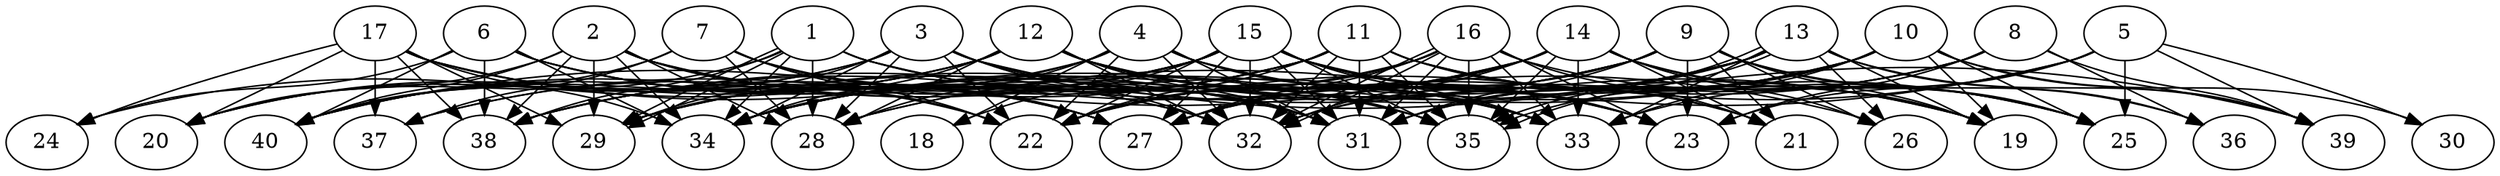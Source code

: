 // DAG (tier=3-complex, mode=data, n=40, ccr=0.533, fat=0.761, density=0.719, regular=0.214, jump=0.203, mindata=4194304, maxdata=33554432)
// DAG automatically generated by daggen at Sun Aug 24 16:33:35 2025
// /home/ermia/Project/Environments/daggen/bin/daggen --dot --ccr 0.533 --fat 0.761 --regular 0.214 --density 0.719 --jump 0.203 --mindata 4194304 --maxdata 33554432 -n 40 
digraph G {
  1 [size="123494735231382768", alpha="0.04", expect_size="61747367615691384"]
  1 -> 20 [size ="3492372260323328"]
  1 -> 26 [size ="3492372260323328"]
  1 -> 28 [size ="3492372260323328"]
  1 -> 29 [size ="3492372260323328"]
  1 -> 29 [size ="3492372260323328"]
  1 -> 33 [size ="3492372260323328"]
  1 -> 34 [size ="3492372260323328"]
  1 -> 35 [size ="3492372260323328"]
  1 -> 38 [size ="3492372260323328"]
  2 [size="4367404832504050", alpha="0.11", expect_size="2183702416252025"]
  2 -> 20 [size ="451941289164800"]
  2 -> 22 [size ="451941289164800"]
  2 -> 27 [size ="451941289164800"]
  2 -> 28 [size ="451941289164800"]
  2 -> 29 [size ="451941289164800"]
  2 -> 32 [size ="451941289164800"]
  2 -> 33 [size ="451941289164800"]
  2 -> 34 [size ="451941289164800"]
  2 -> 38 [size ="451941289164800"]
  2 -> 40 [size ="451941289164800"]
  3 [size="2681929606896149331968", alpha="0.02", expect_size="1340964803448074665984"]
  3 -> 20 [size ="1544264081211392"]
  3 -> 22 [size ="1544264081211392"]
  3 -> 23 [size ="1544264081211392"]
  3 -> 28 [size ="1544264081211392"]
  3 -> 29 [size ="1544264081211392"]
  3 -> 31 [size ="1544264081211392"]
  3 -> 32 [size ="1544264081211392"]
  3 -> 34 [size ="1544264081211392"]
  3 -> 39 [size ="1544264081211392"]
  3 -> 40 [size ="1544264081211392"]
  4 [size="152134766573075232", alpha="0.13", expect_size="76067383286537616"]
  4 -> 18 [size ="4842312861483008"]
  4 -> 19 [size ="4842312861483008"]
  4 -> 22 [size ="4842312861483008"]
  4 -> 23 [size ="4842312861483008"]
  4 -> 28 [size ="4842312861483008"]
  4 -> 29 [size ="4842312861483008"]
  4 -> 31 [size ="4842312861483008"]
  4 -> 32 [size ="4842312861483008"]
  4 -> 33 [size ="4842312861483008"]
  4 -> 40 [size ="4842312861483008"]
  5 [size="66123054673105472", alpha="0.16", expect_size="33061527336552736"]
  5 -> 22 [size ="2127665360273408"]
  5 -> 23 [size ="2127665360273408"]
  5 -> 25 [size ="2127665360273408"]
  5 -> 28 [size ="2127665360273408"]
  5 -> 30 [size ="2127665360273408"]
  5 -> 33 [size ="2127665360273408"]
  5 -> 39 [size ="2127665360273408"]
  6 [size="117567752392607984", alpha="0.07", expect_size="58783876196303992"]
  6 -> 24 [size ="2490350383923200"]
  6 -> 27 [size ="2490350383923200"]
  6 -> 31 [size ="2490350383923200"]
  6 -> 32 [size ="2490350383923200"]
  6 -> 34 [size ="2490350383923200"]
  6 -> 38 [size ="2490350383923200"]
  6 -> 40 [size ="2490350383923200"]
  7 [size="7347366002000134144000", alpha="0.06", expect_size="3673683001000067072000"]
  7 -> 22 [size ="3023507868876800"]
  7 -> 27 [size ="3023507868876800"]
  7 -> 28 [size ="3023507868876800"]
  7 -> 31 [size ="3023507868876800"]
  7 -> 37 [size ="3023507868876800"]
  7 -> 40 [size ="3023507868876800"]
  8 [size="14443404676673419264", alpha="0.09", expect_size="7221702338336709632"]
  8 -> 23 [size ="6971866405142528"]
  8 -> 27 [size ="6971866405142528"]
  8 -> 31 [size ="6971866405142528"]
  8 -> 32 [size ="6971866405142528"]
  8 -> 36 [size ="6971866405142528"]
  8 -> 39 [size ="6971866405142528"]
  9 [size="913582151674654976", alpha="0.04", expect_size="456791075837327488"]
  9 -> 19 [size ="377464408768512"]
  9 -> 21 [size ="377464408768512"]
  9 -> 23 [size ="377464408768512"]
  9 -> 25 [size ="377464408768512"]
  9 -> 26 [size ="377464408768512"]
  9 -> 27 [size ="377464408768512"]
  9 -> 29 [size ="377464408768512"]
  9 -> 31 [size ="377464408768512"]
  9 -> 34 [size ="377464408768512"]
  9 -> 36 [size ="377464408768512"]
  9 -> 38 [size ="377464408768512"]
  10 [size="23905712717379647045632", alpha="0.03", expect_size="11952856358689823522816"]
  10 -> 19 [size ="6638823425441792"]
  10 -> 25 [size ="6638823425441792"]
  10 -> 27 [size ="6638823425441792"]
  10 -> 28 [size ="6638823425441792"]
  10 -> 30 [size ="6638823425441792"]
  10 -> 31 [size ="6638823425441792"]
  10 -> 33 [size ="6638823425441792"]
  10 -> 34 [size ="6638823425441792"]
  10 -> 35 [size ="6638823425441792"]
  10 -> 39 [size ="6638823425441792"]
  11 [size="11548252778186606592", alpha="0.09", expect_size="5774126389093303296"]
  11 -> 19 [size ="5383905553154048"]
  11 -> 21 [size ="5383905553154048"]
  11 -> 22 [size ="5383905553154048"]
  11 -> 25 [size ="5383905553154048"]
  11 -> 29 [size ="5383905553154048"]
  11 -> 31 [size ="5383905553154048"]
  11 -> 32 [size ="5383905553154048"]
  11 -> 34 [size ="5383905553154048"]
  11 -> 35 [size ="5383905553154048"]
  11 -> 37 [size ="5383905553154048"]
  11 -> 38 [size ="5383905553154048"]
  12 [size="13223178632086222", alpha="0.09", expect_size="6611589316043111"]
  12 -> 19 [size ="264289545879552"]
  12 -> 20 [size ="264289545879552"]
  12 -> 23 [size ="264289545879552"]
  12 -> 24 [size ="264289545879552"]
  12 -> 28 [size ="264289545879552"]
  12 -> 31 [size ="264289545879552"]
  12 -> 32 [size ="264289545879552"]
  12 -> 33 [size ="264289545879552"]
  12 -> 34 [size ="264289545879552"]
  12 -> 35 [size ="264289545879552"]
  12 -> 40 [size ="264289545879552"]
  13 [size="1313948679165071104", alpha="0.12", expect_size="656974339582535552"]
  13 -> 19 [size ="643721645260800"]
  13 -> 22 [size ="643721645260800"]
  13 -> 26 [size ="643721645260800"]
  13 -> 29 [size ="643721645260800"]
  13 -> 31 [size ="643721645260800"]
  13 -> 32 [size ="643721645260800"]
  13 -> 33 [size ="643721645260800"]
  13 -> 34 [size ="643721645260800"]
  13 -> 35 [size ="643721645260800"]
  13 -> 35 [size ="643721645260800"]
  13 -> 36 [size ="643721645260800"]
  13 -> 39 [size ="643721645260800"]
  14 [size="2963427187215451553792", alpha="0.17", expect_size="1481713593607725776896"]
  14 -> 19 [size ="1650515070943232"]
  14 -> 21 [size ="1650515070943232"]
  14 -> 22 [size ="1650515070943232"]
  14 -> 25 [size ="1650515070943232"]
  14 -> 26 [size ="1650515070943232"]
  14 -> 27 [size ="1650515070943232"]
  14 -> 32 [size ="1650515070943232"]
  14 -> 33 [size ="1650515070943232"]
  14 -> 35 [size ="1650515070943232"]
  14 -> 38 [size ="1650515070943232"]
  14 -> 40 [size ="1650515070943232"]
  15 [size="7949396708011317", alpha="0.02", expect_size="3974698354005658"]
  15 -> 18 [size ="960052731052032"]
  15 -> 21 [size ="960052731052032"]
  15 -> 22 [size ="960052731052032"]
  15 -> 23 [size ="960052731052032"]
  15 -> 25 [size ="960052731052032"]
  15 -> 27 [size ="960052731052032"]
  15 -> 31 [size ="960052731052032"]
  15 -> 32 [size ="960052731052032"]
  15 -> 33 [size ="960052731052032"]
  15 -> 34 [size ="960052731052032"]
  15 -> 35 [size ="960052731052032"]
  15 -> 37 [size ="960052731052032"]
  15 -> 38 [size ="960052731052032"]
  15 -> 40 [size ="960052731052032"]
  16 [size="10693599658514579456000", alpha="0.14", expect_size="5346799829257289728000"]
  16 -> 21 [size ="3883046587596800"]
  16 -> 22 [size ="3883046587596800"]
  16 -> 23 [size ="3883046587596800"]
  16 -> 25 [size ="3883046587596800"]
  16 -> 27 [size ="3883046587596800"]
  16 -> 31 [size ="3883046587596800"]
  16 -> 32 [size ="3883046587596800"]
  16 -> 32 [size ="3883046587596800"]
  16 -> 33 [size ="3883046587596800"]
  16 -> 34 [size ="3883046587596800"]
  16 -> 35 [size ="3883046587596800"]
  17 [size="414963292888677482496", alpha="0.19", expect_size="207481646444338741248"]
  17 -> 20 [size ="445071488974848"]
  17 -> 22 [size ="445071488974848"]
  17 -> 24 [size ="445071488974848"]
  17 -> 27 [size ="445071488974848"]
  17 -> 29 [size ="445071488974848"]
  17 -> 34 [size ="445071488974848"]
  17 -> 35 [size ="445071488974848"]
  17 -> 37 [size ="445071488974848"]
  17 -> 38 [size ="445071488974848"]
  18 [size="139208994669958336", alpha="0.05", expect_size="69604497334979168"]
  19 [size="2082928588157432320", alpha="0.07", expect_size="1041464294078716160"]
  20 [size="1466351045579195904", alpha="0.06", expect_size="733175522789597952"]
  21 [size="5080386479223396630528", alpha="0.16", expect_size="2540193239611698315264"]
  22 [size="303643357131678528", alpha="0.19", expect_size="151821678565839264"]
  23 [size="423286634633493376", alpha="0.11", expect_size="211643317316746688"]
  24 [size="21114198321713848", alpha="0.05", expect_size="10557099160856924"]
  25 [size="15429858065301500854272", alpha="0.04", expect_size="7714929032650750427136"]
  26 [size="158700947811083488", alpha="0.02", expect_size="79350473905541744"]
  27 [size="92135000439901456", alpha="0.17", expect_size="46067500219950728"]
  28 [size="11181146935907827712", alpha="0.08", expect_size="5590573467953913856"]
  29 [size="1600329243882855680", alpha="0.03", expect_size="800164621941427840"]
  30 [size="546906027840793664", alpha="0.19", expect_size="273453013920396832"]
  31 [size="3796189743120798720", alpha="0.17", expect_size="1898094871560399360"]
  32 [size="11649179562470727680", alpha="0.08", expect_size="5824589781235363840"]
  33 [size="150512294752253440", alpha="0.13", expect_size="75256147376126720"]
  34 [size="9737959803678607015936", alpha="0.06", expect_size="4868979901839303507968"]
  35 [size="29612224147151976", alpha="0.06", expect_size="14806112073575988"]
  36 [size="95258749861536608", alpha="0.20", expect_size="47629374930768304"]
  37 [size="156622896362379200", alpha="0.10", expect_size="78311448181189600"]
  38 [size="6035573942386756608", alpha="0.09", expect_size="3017786971193378304"]
  39 [size="5413066857375589376", alpha="0.02", expect_size="2706533428687794688"]
  40 [size="123145933891960752", alpha="0.09", expect_size="61572966945980376"]
}